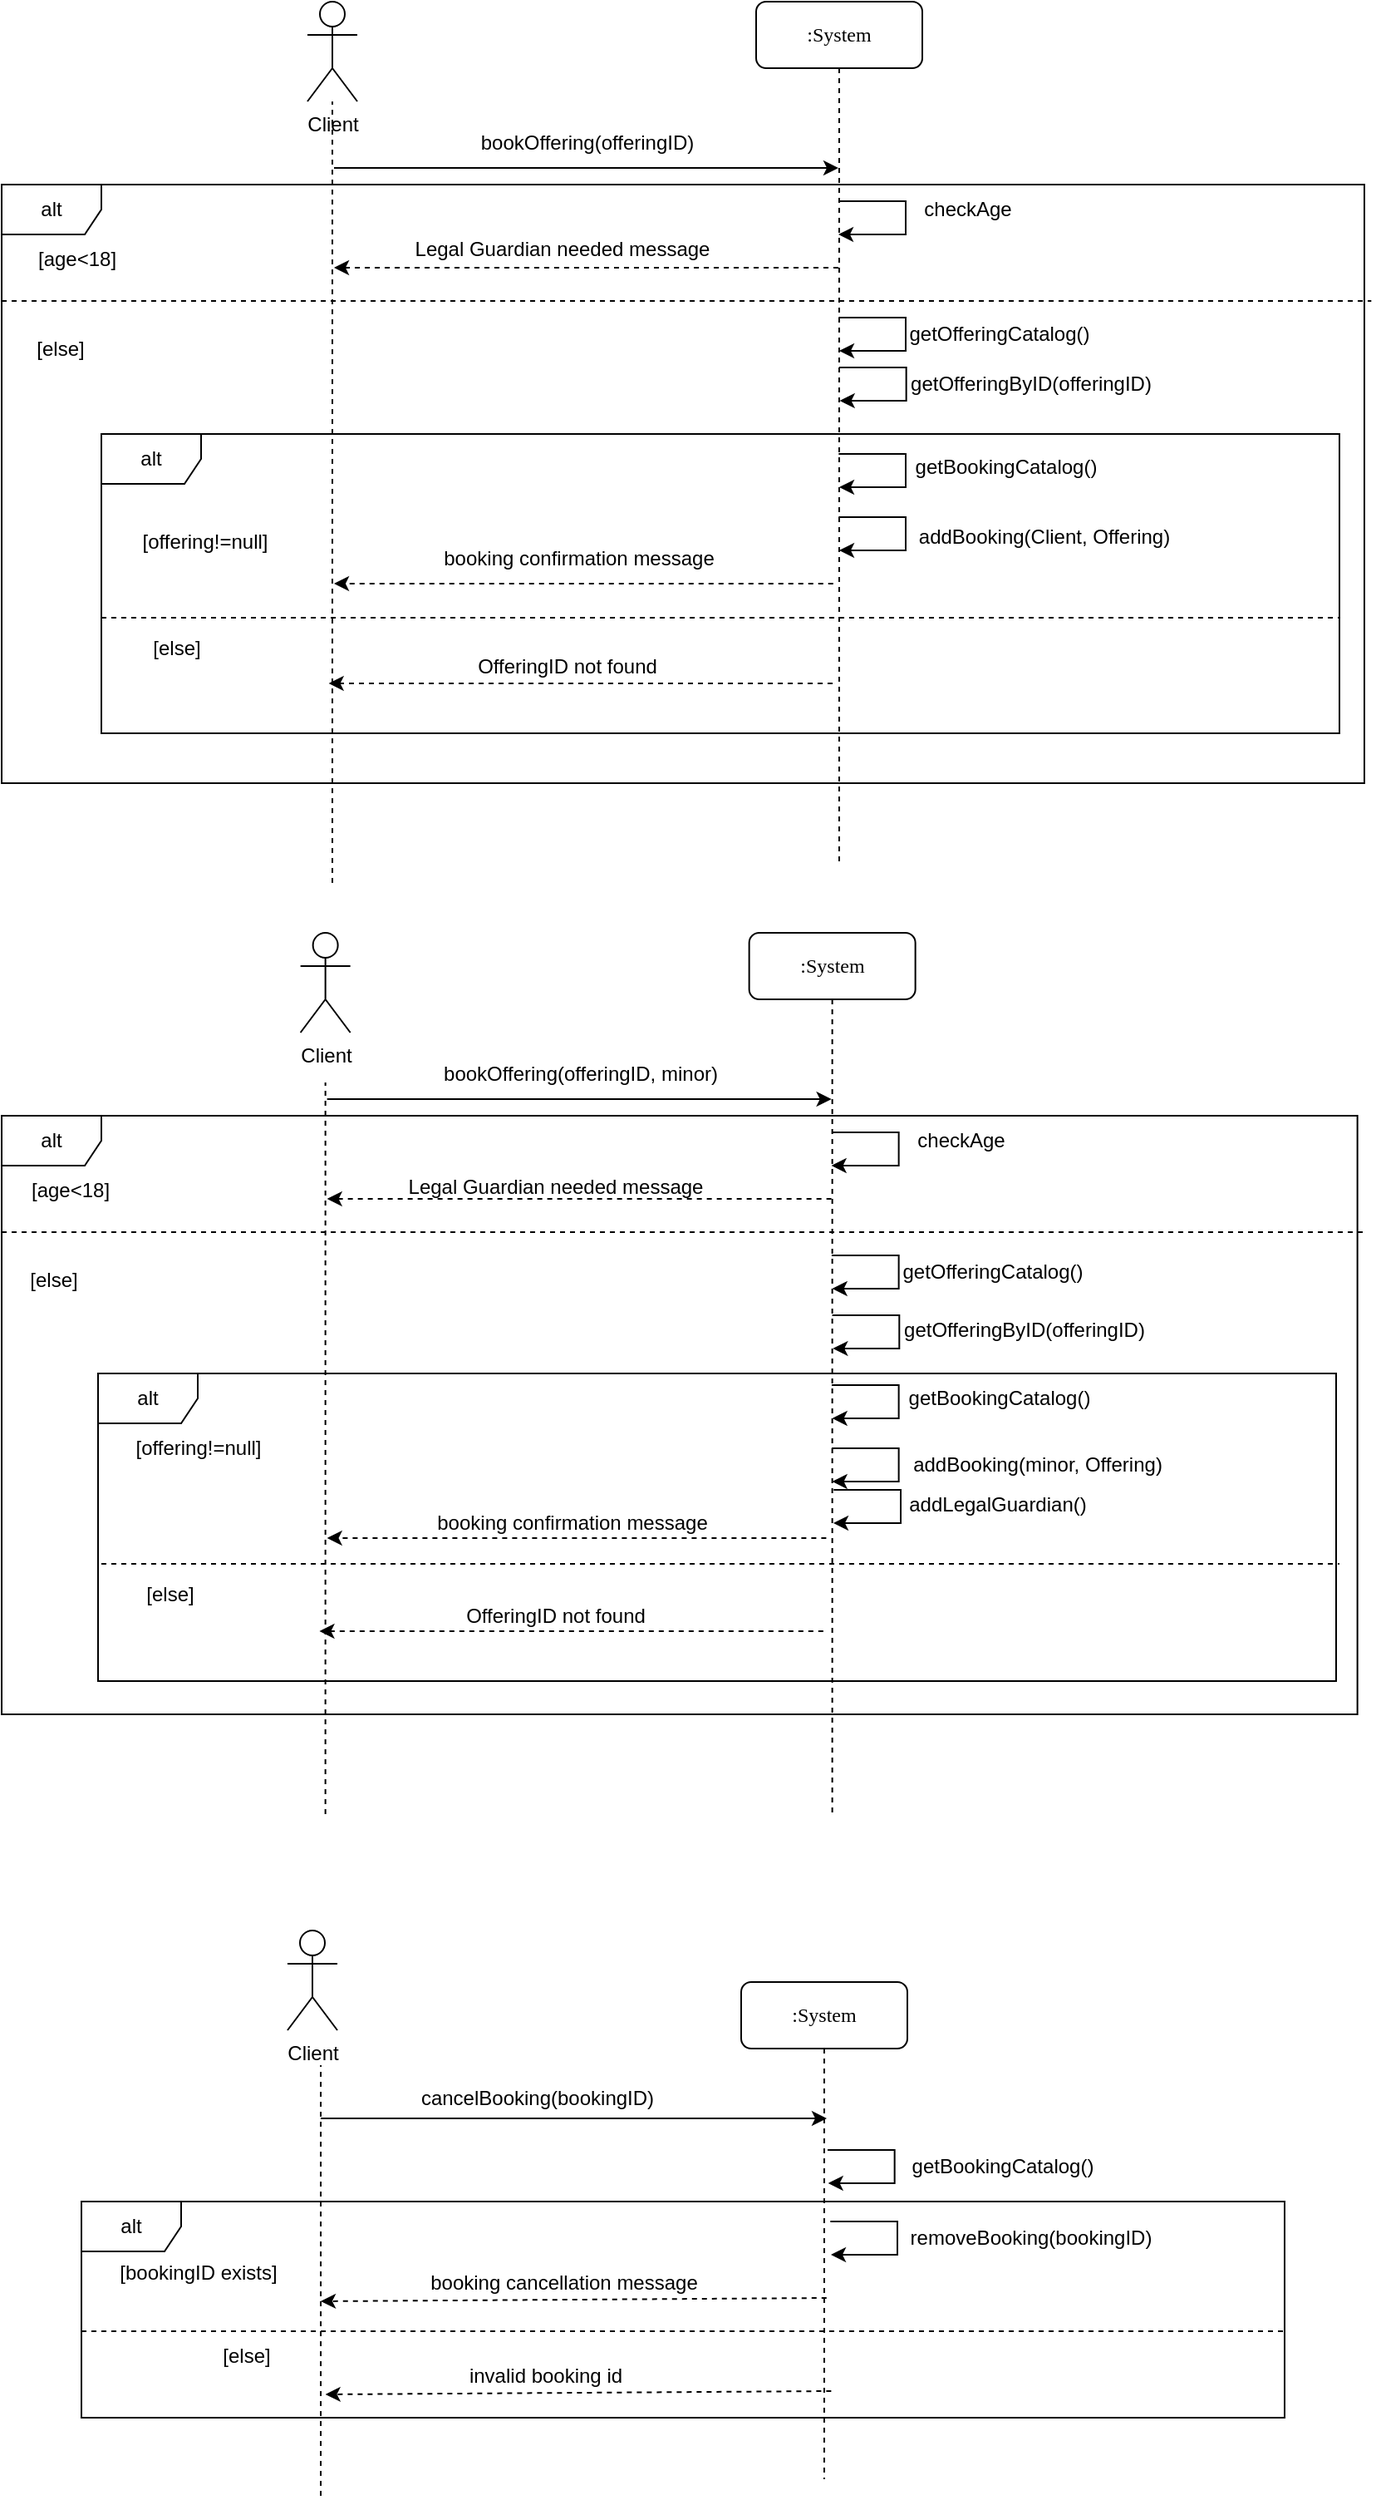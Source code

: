 <mxfile version="24.8.3">
  <diagram name="Page-1" id="13e1069c-82ec-6db2-03f1-153e76fe0fe0">
    <mxGraphModel dx="1434" dy="1595" grid="1" gridSize="10" guides="1" tooltips="1" connect="1" arrows="1" fold="1" page="1" pageScale="1" pageWidth="1100" pageHeight="850" background="none" math="0" shadow="0">
      <root>
        <mxCell id="0" />
        <mxCell id="1" parent="0" />
        <mxCell id="7baba1c4bc27f4b0-4" value=":System" style="shape=umlLifeline;perimeter=lifelinePerimeter;whiteSpace=wrap;html=1;container=1;collapsible=0;recursiveResize=0;outlineConnect=0;rounded=1;shadow=0;comic=0;labelBackgroundColor=none;strokeWidth=1;fontFamily=Verdana;fontSize=12;align=center;" parent="1" vertex="1">
          <mxGeometry x="584" y="-790" width="100" height="520" as="geometry" />
        </mxCell>
        <mxCell id="Fx4KbVEXu6mlI82oyd68-16" value="" style="endArrow=classic;html=1;rounded=0;" parent="7baba1c4bc27f4b0-4" edge="1">
          <mxGeometry width="50" height="50" relative="1" as="geometry">
            <mxPoint x="49.997" y="220" as="sourcePoint" />
            <mxPoint x="50.33" y="240" as="targetPoint" />
            <Array as="points">
              <mxPoint x="90.33" y="220" />
              <mxPoint x="90.33" y="240" />
            </Array>
          </mxGeometry>
        </mxCell>
        <mxCell id="Fx4KbVEXu6mlI82oyd68-15" value="" style="endArrow=classic;html=1;rounded=0;" parent="7baba1c4bc27f4b0-4" edge="1">
          <mxGeometry width="50" height="50" relative="1" as="geometry">
            <mxPoint x="49.667" y="120" as="sourcePoint" />
            <mxPoint x="49.5" y="140" as="targetPoint" />
            <Array as="points">
              <mxPoint x="90" y="120" />
              <mxPoint x="90" y="140" />
            </Array>
          </mxGeometry>
        </mxCell>
        <mxCell id="Fx4KbVEXu6mlI82oyd68-8" value="" style="endArrow=none;dashed=1;html=1;rounded=0;" parent="1" source="Fx4KbVEXu6mlI82oyd68-10" edge="1">
          <mxGeometry width="50" height="50" relative="1" as="geometry">
            <mxPoint x="324" y="-360" as="sourcePoint" />
            <mxPoint x="324" y="-730" as="targetPoint" />
          </mxGeometry>
        </mxCell>
        <mxCell id="Fx4KbVEXu6mlI82oyd68-9" value="" style="endArrow=none;dashed=1;html=1;rounded=0;" parent="1" target="Fx4KbVEXu6mlI82oyd68-10" edge="1">
          <mxGeometry width="50" height="50" relative="1" as="geometry">
            <mxPoint x="329" y="-260" as="sourcePoint" />
            <mxPoint x="329" y="-700" as="targetPoint" />
          </mxGeometry>
        </mxCell>
        <mxCell id="Fx4KbVEXu6mlI82oyd68-10" value="Client" style="shape=umlActor;verticalLabelPosition=bottom;verticalAlign=top;html=1;outlineConnect=0;" parent="1" vertex="1">
          <mxGeometry x="314" y="-790" width="30" height="60" as="geometry" />
        </mxCell>
        <mxCell id="Fx4KbVEXu6mlI82oyd68-13" value="" style="endArrow=classic;html=1;rounded=0;" parent="1" edge="1">
          <mxGeometry width="50" height="50" relative="1" as="geometry">
            <mxPoint x="330" y="-690" as="sourcePoint" />
            <mxPoint x="633.5" y="-690" as="targetPoint" />
          </mxGeometry>
        </mxCell>
        <mxCell id="Fx4KbVEXu6mlI82oyd68-14" value="bookOffering(offeringID)" style="text;html=1;align=center;verticalAlign=middle;resizable=0;points=[];autosize=1;strokeColor=none;fillColor=none;" parent="1" vertex="1">
          <mxGeometry x="407" y="-720" width="150" height="30" as="geometry" />
        </mxCell>
        <mxCell id="Fx4KbVEXu6mlI82oyd68-17" value="checkAge" style="text;html=1;align=center;verticalAlign=middle;resizable=0;points=[];autosize=1;strokeColor=none;fillColor=none;" parent="1" vertex="1">
          <mxGeometry x="671" y="-680" width="80" height="30" as="geometry" />
        </mxCell>
        <mxCell id="Fx4KbVEXu6mlI82oyd68-18" value="getOfferingByID(offeringID)" style="text;html=1;align=center;verticalAlign=middle;resizable=0;points=[];autosize=1;strokeColor=none;fillColor=none;" parent="1" vertex="1">
          <mxGeometry x="664" y="-575" width="170" height="30" as="geometry" />
        </mxCell>
        <mxCell id="Fx4KbVEXu6mlI82oyd68-19" value="" style="endArrow=classic;html=1;rounded=0;" parent="1" edge="1">
          <mxGeometry width="50" height="50" relative="1" as="geometry">
            <mxPoint x="633.667" y="-518" as="sourcePoint" />
            <mxPoint x="634" y="-498" as="targetPoint" />
            <Array as="points">
              <mxPoint x="674" y="-518" />
              <mxPoint x="674" y="-498" />
            </Array>
          </mxGeometry>
        </mxCell>
        <mxCell id="Fx4KbVEXu6mlI82oyd68-20" value="getBookingCatalog()" style="text;html=1;align=center;verticalAlign=middle;resizable=0;points=[];autosize=1;strokeColor=none;fillColor=none;" parent="1" vertex="1">
          <mxGeometry x="664" y="-525" width="140" height="30" as="geometry" />
        </mxCell>
        <mxCell id="Fx4KbVEXu6mlI82oyd68-29" value="alt" style="shape=umlFrame;whiteSpace=wrap;html=1;pointerEvents=0;" parent="1" vertex="1">
          <mxGeometry x="130" y="-680" width="820" height="360" as="geometry" />
        </mxCell>
        <mxCell id="Fx4KbVEXu6mlI82oyd68-32" value="[else]" style="text;html=1;align=center;verticalAlign=middle;resizable=0;points=[];autosize=1;strokeColor=none;fillColor=none;" parent="1" vertex="1">
          <mxGeometry x="140" y="-596" width="50" height="30" as="geometry" />
        </mxCell>
        <mxCell id="giZi3sO-TTmVDWN61RLp-1" value=":System" style="shape=umlLifeline;perimeter=lifelinePerimeter;whiteSpace=wrap;html=1;container=1;collapsible=0;recursiveResize=0;outlineConnect=0;rounded=1;shadow=0;comic=0;labelBackgroundColor=none;strokeWidth=1;fontFamily=Verdana;fontSize=12;align=center;" parent="1" vertex="1">
          <mxGeometry x="575" y="401" width="100" height="299" as="geometry" />
        </mxCell>
        <mxCell id="giZi3sO-TTmVDWN61RLp-8" value="" style="endArrow=none;dashed=1;html=1;rounded=0;" parent="1" edge="1">
          <mxGeometry width="50" height="50" relative="1" as="geometry">
            <mxPoint x="322" y="710" as="sourcePoint" />
            <mxPoint x="322" y="451" as="targetPoint" />
          </mxGeometry>
        </mxCell>
        <mxCell id="giZi3sO-TTmVDWN61RLp-9" value="Client" style="shape=umlActor;verticalLabelPosition=bottom;verticalAlign=top;html=1;outlineConnect=0;" parent="1" vertex="1">
          <mxGeometry x="302" y="370" width="30" height="60" as="geometry" />
        </mxCell>
        <mxCell id="giZi3sO-TTmVDWN61RLp-12" value="" style="endArrow=classic;html=1;rounded=0;" parent="1" edge="1">
          <mxGeometry width="50" height="50" relative="1" as="geometry">
            <mxPoint x="322" y="483" as="sourcePoint" />
            <mxPoint x="626.5" y="483" as="targetPoint" />
          </mxGeometry>
        </mxCell>
        <mxCell id="giZi3sO-TTmVDWN61RLp-13" value="" style="endArrow=classic;html=1;rounded=0;" parent="1" edge="1">
          <mxGeometry width="50" height="50" relative="1" as="geometry">
            <mxPoint x="626.997" y="502" as="sourcePoint" />
            <mxPoint x="627.33" y="522" as="targetPoint" />
            <Array as="points">
              <mxPoint x="667.33" y="502" />
              <mxPoint x="667.33" y="522" />
            </Array>
          </mxGeometry>
        </mxCell>
        <mxCell id="giZi3sO-TTmVDWN61RLp-14" value="cancelBooking(bookingID)" style="text;html=1;align=center;verticalAlign=middle;resizable=0;points=[];autosize=1;strokeColor=none;fillColor=none;" parent="1" vertex="1">
          <mxGeometry x="367" y="456" width="170" height="30" as="geometry" />
        </mxCell>
        <mxCell id="giZi3sO-TTmVDWN61RLp-15" value="getBookingCatalog()" style="text;html=1;align=center;verticalAlign=middle;resizable=0;points=[];autosize=1;strokeColor=none;fillColor=none;" parent="1" vertex="1">
          <mxGeometry x="662" y="497" width="140" height="30" as="geometry" />
        </mxCell>
        <mxCell id="giZi3sO-TTmVDWN61RLp-16" value="alt" style="shape=umlFrame;whiteSpace=wrap;html=1;pointerEvents=0;" parent="1" vertex="1">
          <mxGeometry x="178" y="533" width="724" height="130" as="geometry" />
        </mxCell>
        <mxCell id="giZi3sO-TTmVDWN61RLp-17" value="[bookingID exists]" style="text;html=1;align=center;verticalAlign=middle;resizable=0;points=[];autosize=1;strokeColor=none;fillColor=none;" parent="1" vertex="1">
          <mxGeometry x="188" y="561" width="120" height="30" as="geometry" />
        </mxCell>
        <mxCell id="giZi3sO-TTmVDWN61RLp-18" value="" style="line;strokeWidth=1;fillColor=none;align=left;verticalAlign=middle;spacingTop=-1;spacingLeft=3;spacingRight=3;rotatable=0;labelPosition=right;points=[];portConstraint=eastwest;strokeColor=inherit;dashed=1;" parent="1" vertex="1">
          <mxGeometry x="178" y="607" width="724" height="8" as="geometry" />
        </mxCell>
        <mxCell id="giZi3sO-TTmVDWN61RLp-19" value="[else]" style="text;html=1;align=center;verticalAlign=middle;resizable=0;points=[];autosize=1;strokeColor=none;fillColor=none;" parent="1" vertex="1">
          <mxGeometry x="252" y="611" width="50" height="30" as="geometry" />
        </mxCell>
        <mxCell id="giZi3sO-TTmVDWN61RLp-20" value="" style="endArrow=classic;html=1;rounded=0;" parent="1" edge="1">
          <mxGeometry width="50" height="50" relative="1" as="geometry">
            <mxPoint x="628.667" y="545" as="sourcePoint" />
            <mxPoint x="629" y="565" as="targetPoint" />
            <Array as="points">
              <mxPoint x="669" y="545" />
              <mxPoint x="669" y="565" />
            </Array>
          </mxGeometry>
        </mxCell>
        <mxCell id="giZi3sO-TTmVDWN61RLp-21" value="" style="endArrow=classic;html=1;rounded=0;dashed=1;" parent="1" edge="1">
          <mxGeometry width="50" height="50" relative="1" as="geometry">
            <mxPoint x="626.38" y="591" as="sourcePoint" />
            <mxPoint x="322" y="593" as="targetPoint" />
          </mxGeometry>
        </mxCell>
        <mxCell id="giZi3sO-TTmVDWN61RLp-22" value="removeBooking(bookingID)" style="text;html=1;align=center;verticalAlign=middle;resizable=0;points=[];autosize=1;strokeColor=none;fillColor=none;" parent="1" vertex="1">
          <mxGeometry x="663.82" y="540" width="170" height="30" as="geometry" />
        </mxCell>
        <mxCell id="giZi3sO-TTmVDWN61RLp-23" value="invalid booking id" style="text;html=1;align=center;verticalAlign=middle;resizable=0;points=[];autosize=1;strokeColor=none;fillColor=none;" parent="1" vertex="1">
          <mxGeometry x="397" y="623" width="120" height="30" as="geometry" />
        </mxCell>
        <mxCell id="giZi3sO-TTmVDWN61RLp-24" value="" style="endArrow=classic;html=1;rounded=0;dashed=1;" parent="1" edge="1">
          <mxGeometry width="50" height="50" relative="1" as="geometry">
            <mxPoint x="629.19" y="647" as="sourcePoint" />
            <mxPoint x="324.81" y="649" as="targetPoint" />
          </mxGeometry>
        </mxCell>
        <mxCell id="giZi3sO-TTmVDWN61RLp-25" value="booking cancellation message" style="text;html=1;align=center;verticalAlign=middle;resizable=0;points=[];autosize=1;strokeColor=none;fillColor=none;" parent="1" vertex="1">
          <mxGeometry x="373" y="567" width="190" height="30" as="geometry" />
        </mxCell>
        <mxCell id="OwT-2eTWdiVbE4dqZVUs-1" value="[age&amp;lt;18]" style="text;html=1;align=center;verticalAlign=middle;resizable=0;points=[];autosize=1;strokeColor=none;fillColor=none;" parent="1" vertex="1">
          <mxGeometry x="140" y="-650" width="70" height="30" as="geometry" />
        </mxCell>
        <mxCell id="OwT-2eTWdiVbE4dqZVUs-3" value="" style="endArrow=none;dashed=1;html=1;rounded=0;entryX=1.006;entryY=0.368;entryDx=0;entryDy=0;entryPerimeter=0;" parent="1" edge="1">
          <mxGeometry width="50" height="50" relative="1" as="geometry">
            <mxPoint x="130" y="-610" as="sourcePoint" />
            <mxPoint x="954.176" y="-610" as="targetPoint" />
          </mxGeometry>
        </mxCell>
        <mxCell id="OwT-2eTWdiVbE4dqZVUs-4" value="" style="endArrow=classic;html=1;rounded=0;dashed=1;" parent="1" source="7baba1c4bc27f4b0-4" edge="1">
          <mxGeometry width="50" height="50" relative="1" as="geometry">
            <mxPoint x="520" y="-590" as="sourcePoint" />
            <mxPoint x="330" y="-630" as="targetPoint" />
          </mxGeometry>
        </mxCell>
        <mxCell id="OwT-2eTWdiVbE4dqZVUs-5" value="Legal Guardian needed message" style="text;html=1;align=center;verticalAlign=middle;resizable=0;points=[];autosize=1;strokeColor=none;fillColor=none;" parent="1" vertex="1">
          <mxGeometry x="362" y="-656" width="210" height="30" as="geometry" />
        </mxCell>
        <mxCell id="OwT-2eTWdiVbE4dqZVUs-9" value="" style="endArrow=classic;html=1;rounded=0;" parent="1" edge="1">
          <mxGeometry width="50" height="50" relative="1" as="geometry">
            <mxPoint x="633.667" y="-600" as="sourcePoint" />
            <mxPoint x="634" y="-580" as="targetPoint" />
            <Array as="points">
              <mxPoint x="674" y="-600" />
              <mxPoint x="674" y="-580" />
            </Array>
          </mxGeometry>
        </mxCell>
        <mxCell id="OwT-2eTWdiVbE4dqZVUs-10" value="getOfferingCatalog()" style="edgeLabel;html=1;align=center;verticalAlign=middle;resizable=0;points=[];fontSize=12;" parent="OwT-2eTWdiVbE4dqZVUs-9" vertex="1" connectable="0">
          <mxGeometry x="-0.036" y="8" relative="1" as="geometry">
            <mxPoint x="48" y="2" as="offset" />
          </mxGeometry>
        </mxCell>
        <mxCell id="OwT-2eTWdiVbE4dqZVUs-13" value="" style="endArrow=classic;html=1;rounded=0;" parent="1" edge="1">
          <mxGeometry width="50" height="50" relative="1" as="geometry">
            <mxPoint x="633.667" y="-480" as="sourcePoint" />
            <mxPoint x="634" y="-460" as="targetPoint" />
            <Array as="points">
              <mxPoint x="674" y="-480" />
              <mxPoint x="674" y="-460" />
            </Array>
          </mxGeometry>
        </mxCell>
        <mxCell id="OwT-2eTWdiVbE4dqZVUs-14" value="addBooking(Client, Offering)" style="text;html=1;align=center;verticalAlign=middle;resizable=0;points=[];autosize=1;strokeColor=none;fillColor=none;" parent="1" vertex="1">
          <mxGeometry x="667" y="-483" width="180" height="30" as="geometry" />
        </mxCell>
        <mxCell id="OwT-2eTWdiVbE4dqZVUs-15" value="" style="endArrow=classic;html=1;rounded=0;dashed=1;" parent="1" edge="1">
          <mxGeometry width="50" height="50" relative="1" as="geometry">
            <mxPoint x="630.38" y="-440" as="sourcePoint" />
            <mxPoint x="330" y="-440" as="targetPoint" />
          </mxGeometry>
        </mxCell>
        <mxCell id="OwT-2eTWdiVbE4dqZVUs-16" value="booking confirmation message" style="text;html=1;align=center;verticalAlign=middle;resizable=0;points=[];autosize=1;strokeColor=none;fillColor=none;" parent="1" vertex="1">
          <mxGeometry x="382" y="-470" width="190" height="30" as="geometry" />
        </mxCell>
        <mxCell id="OwT-2eTWdiVbE4dqZVUs-17" value="alt" style="shape=umlFrame;whiteSpace=wrap;html=1;pointerEvents=0;" parent="1" vertex="1">
          <mxGeometry x="190" y="-530" width="745" height="180" as="geometry" />
        </mxCell>
        <mxCell id="OwT-2eTWdiVbE4dqZVUs-18" value="[offering!=null]" style="text;html=1;align=center;verticalAlign=middle;resizable=0;points=[];autosize=1;strokeColor=none;fillColor=none;" parent="1" vertex="1">
          <mxGeometry x="202" y="-480" width="100" height="30" as="geometry" />
        </mxCell>
        <mxCell id="OwT-2eTWdiVbE4dqZVUs-19" value="" style="line;strokeWidth=1;fillColor=none;align=left;verticalAlign=middle;spacingTop=-1;spacingLeft=3;spacingRight=3;rotatable=0;labelPosition=right;points=[];portConstraint=eastwest;strokeColor=inherit;dashed=1;" parent="1" vertex="1">
          <mxGeometry x="190" y="-429" width="745" height="19" as="geometry" />
        </mxCell>
        <mxCell id="OwT-2eTWdiVbE4dqZVUs-20" value="&lt;div&gt;&lt;br&gt;&lt;/div&gt;&lt;div&gt;[else]&lt;br&gt;&lt;/div&gt;" style="text;html=1;align=center;verticalAlign=middle;resizable=0;points=[];autosize=1;strokeColor=none;fillColor=none;" parent="1" vertex="1">
          <mxGeometry x="210" y="-429" width="50" height="40" as="geometry" />
        </mxCell>
        <mxCell id="OwT-2eTWdiVbE4dqZVUs-22" value="" style="endArrow=classic;html=1;rounded=0;dashed=1;" parent="1" edge="1">
          <mxGeometry width="50" height="50" relative="1" as="geometry">
            <mxPoint x="630" y="-380" as="sourcePoint" />
            <mxPoint x="326.81" y="-380" as="targetPoint" />
          </mxGeometry>
        </mxCell>
        <mxCell id="OwT-2eTWdiVbE4dqZVUs-23" value="OfferingID not found" style="text;html=1;align=center;verticalAlign=middle;resizable=0;points=[];autosize=1;strokeColor=none;fillColor=none;" parent="1" vertex="1">
          <mxGeometry x="405" y="-405" width="130" height="30" as="geometry" />
        </mxCell>
        <mxCell id="OwT-2eTWdiVbE4dqZVUs-84" value=":System" style="shape=umlLifeline;perimeter=lifelinePerimeter;whiteSpace=wrap;html=1;container=1;collapsible=0;recursiveResize=0;outlineConnect=0;rounded=1;shadow=0;comic=0;labelBackgroundColor=none;strokeWidth=1;fontFamily=Verdana;fontSize=12;align=center;" parent="1" vertex="1">
          <mxGeometry x="579.82" y="-230" width="100" height="530" as="geometry" />
        </mxCell>
        <mxCell id="OwT-2eTWdiVbE4dqZVUs-85" value="" style="endArrow=classic;html=1;rounded=0;" parent="OwT-2eTWdiVbE4dqZVUs-84" edge="1">
          <mxGeometry width="50" height="50" relative="1" as="geometry">
            <mxPoint x="49.997" y="230" as="sourcePoint" />
            <mxPoint x="50.33" y="250" as="targetPoint" />
            <Array as="points">
              <mxPoint x="90.33" y="230" />
              <mxPoint x="90.33" y="250" />
            </Array>
          </mxGeometry>
        </mxCell>
        <mxCell id="OwT-2eTWdiVbE4dqZVUs-86" value="" style="endArrow=classic;html=1;rounded=0;" parent="OwT-2eTWdiVbE4dqZVUs-84" edge="1">
          <mxGeometry width="50" height="50" relative="1" as="geometry">
            <mxPoint x="49.667" y="120" as="sourcePoint" />
            <mxPoint x="49.5" y="140" as="targetPoint" />
            <Array as="points">
              <mxPoint x="90" y="120" />
              <mxPoint x="90" y="140" />
            </Array>
          </mxGeometry>
        </mxCell>
        <mxCell id="OwT-2eTWdiVbE4dqZVUs-87" value="" style="endArrow=none;dashed=1;html=1;rounded=0;" parent="1" source="OwT-2eTWdiVbE4dqZVUs-89" edge="1">
          <mxGeometry width="50" height="50" relative="1" as="geometry">
            <mxPoint x="319.82" y="200" as="sourcePoint" />
            <mxPoint x="319.82" y="-170" as="targetPoint" />
          </mxGeometry>
        </mxCell>
        <mxCell id="OwT-2eTWdiVbE4dqZVUs-88" value="" style="endArrow=none;dashed=1;html=1;rounded=0;" parent="1" edge="1">
          <mxGeometry width="50" height="50" relative="1" as="geometry">
            <mxPoint x="324.82" y="300" as="sourcePoint" />
            <mxPoint x="324.82" y="-140" as="targetPoint" />
          </mxGeometry>
        </mxCell>
        <mxCell id="OwT-2eTWdiVbE4dqZVUs-89" value="Client" style="shape=umlActor;verticalLabelPosition=bottom;verticalAlign=top;html=1;outlineConnect=0;" parent="1" vertex="1">
          <mxGeometry x="309.82" y="-230" width="30" height="60" as="geometry" />
        </mxCell>
        <mxCell id="OwT-2eTWdiVbE4dqZVUs-90" value="" style="endArrow=classic;html=1;rounded=0;" parent="1" edge="1">
          <mxGeometry width="50" height="50" relative="1" as="geometry">
            <mxPoint x="325.82" y="-130" as="sourcePoint" />
            <mxPoint x="629.32" y="-130" as="targetPoint" />
          </mxGeometry>
        </mxCell>
        <mxCell id="OwT-2eTWdiVbE4dqZVUs-91" value="bookOffering(offeringID, minor)" style="text;html=1;align=center;verticalAlign=middle;resizable=0;points=[];autosize=1;strokeColor=none;fillColor=none;" parent="1" vertex="1">
          <mxGeometry x="382.82" y="-160" width="190" height="30" as="geometry" />
        </mxCell>
        <mxCell id="OwT-2eTWdiVbE4dqZVUs-92" value="checkAge" style="text;html=1;align=center;verticalAlign=middle;resizable=0;points=[];autosize=1;strokeColor=none;fillColor=none;" parent="1" vertex="1">
          <mxGeometry x="666.82" y="-120" width="80" height="30" as="geometry" />
        </mxCell>
        <mxCell id="OwT-2eTWdiVbE4dqZVUs-93" value="getOfferingByID(offeringID)" style="text;html=1;align=center;verticalAlign=middle;resizable=0;points=[];autosize=1;strokeColor=none;fillColor=none;" parent="1" vertex="1">
          <mxGeometry x="659.82" y="-6" width="170" height="30" as="geometry" />
        </mxCell>
        <mxCell id="OwT-2eTWdiVbE4dqZVUs-94" value="" style="endArrow=classic;html=1;rounded=0;" parent="1" edge="1">
          <mxGeometry width="50" height="50" relative="1" as="geometry">
            <mxPoint x="629.487" y="42" as="sourcePoint" />
            <mxPoint x="629.82" y="62" as="targetPoint" />
            <Array as="points">
              <mxPoint x="669.82" y="42" />
              <mxPoint x="669.82" y="62" />
            </Array>
          </mxGeometry>
        </mxCell>
        <mxCell id="OwT-2eTWdiVbE4dqZVUs-95" value="getBookingCatalog()" style="text;html=1;align=center;verticalAlign=middle;resizable=0;points=[];autosize=1;strokeColor=none;fillColor=none;" parent="1" vertex="1">
          <mxGeometry x="659.82" y="35" width="140" height="30" as="geometry" />
        </mxCell>
        <mxCell id="OwT-2eTWdiVbE4dqZVUs-96" value="alt" style="shape=umlFrame;whiteSpace=wrap;html=1;pointerEvents=0;" parent="1" vertex="1">
          <mxGeometry x="130" y="-120" width="815.82" height="360" as="geometry" />
        </mxCell>
        <mxCell id="OwT-2eTWdiVbE4dqZVUs-97" value="[else]" style="text;html=1;align=center;verticalAlign=middle;resizable=0;points=[];autosize=1;strokeColor=none;fillColor=none;" parent="1" vertex="1">
          <mxGeometry x="135.82" y="-36" width="50" height="30" as="geometry" />
        </mxCell>
        <mxCell id="OwT-2eTWdiVbE4dqZVUs-98" value="[age&amp;lt;18]" style="text;html=1;align=center;verticalAlign=middle;resizable=0;points=[];autosize=1;strokeColor=none;fillColor=none;" parent="1" vertex="1">
          <mxGeometry x="135.82" y="-90" width="70" height="30" as="geometry" />
        </mxCell>
        <mxCell id="OwT-2eTWdiVbE4dqZVUs-99" value="" style="endArrow=none;dashed=1;html=1;rounded=0;entryX=1.006;entryY=0.368;entryDx=0;entryDy=0;entryPerimeter=0;" parent="1" edge="1">
          <mxGeometry width="50" height="50" relative="1" as="geometry">
            <mxPoint x="130" y="-50" as="sourcePoint" />
            <mxPoint x="949.996" y="-50" as="targetPoint" />
          </mxGeometry>
        </mxCell>
        <mxCell id="OwT-2eTWdiVbE4dqZVUs-100" value="" style="endArrow=classic;html=1;rounded=0;dashed=1;" parent="1" source="OwT-2eTWdiVbE4dqZVUs-84" edge="1">
          <mxGeometry width="50" height="50" relative="1" as="geometry">
            <mxPoint x="515.82" y="-30" as="sourcePoint" />
            <mxPoint x="325.82" y="-70" as="targetPoint" />
          </mxGeometry>
        </mxCell>
        <mxCell id="OwT-2eTWdiVbE4dqZVUs-101" value="Legal Guardian needed message" style="text;html=1;align=center;verticalAlign=middle;resizable=0;points=[];autosize=1;strokeColor=none;fillColor=none;" parent="1" vertex="1">
          <mxGeometry x="357.82" y="-92" width="210" height="30" as="geometry" />
        </mxCell>
        <mxCell id="OwT-2eTWdiVbE4dqZVUs-102" value="" style="endArrow=classic;html=1;rounded=0;" parent="1" edge="1">
          <mxGeometry width="50" height="50" relative="1" as="geometry">
            <mxPoint x="629.487" y="-36" as="sourcePoint" />
            <mxPoint x="629.82" y="-16" as="targetPoint" />
            <Array as="points">
              <mxPoint x="669.82" y="-36" />
              <mxPoint x="669.82" y="-16" />
            </Array>
          </mxGeometry>
        </mxCell>
        <mxCell id="OwT-2eTWdiVbE4dqZVUs-103" value="getOfferingCatalog()" style="edgeLabel;html=1;align=center;verticalAlign=middle;resizable=0;points=[];fontSize=12;" parent="OwT-2eTWdiVbE4dqZVUs-102" vertex="1" connectable="0">
          <mxGeometry x="-0.036" y="8" relative="1" as="geometry">
            <mxPoint x="48" y="2" as="offset" />
          </mxGeometry>
        </mxCell>
        <mxCell id="OwT-2eTWdiVbE4dqZVUs-104" value="" style="endArrow=classic;html=1;rounded=0;" parent="1" edge="1">
          <mxGeometry width="50" height="50" relative="1" as="geometry">
            <mxPoint x="629.487" y="80" as="sourcePoint" />
            <mxPoint x="629.82" y="100" as="targetPoint" />
            <Array as="points">
              <mxPoint x="669.82" y="80" />
              <mxPoint x="669.82" y="100" />
            </Array>
          </mxGeometry>
        </mxCell>
        <mxCell id="OwT-2eTWdiVbE4dqZVUs-105" value="addBooking(minor, Offering)" style="text;html=1;align=center;verticalAlign=middle;resizable=0;points=[];autosize=1;strokeColor=none;fillColor=none;" parent="1" vertex="1">
          <mxGeometry x="662.82" y="75" width="180" height="30" as="geometry" />
        </mxCell>
        <mxCell id="OwT-2eTWdiVbE4dqZVUs-106" value="" style="endArrow=classic;html=1;rounded=0;dashed=1;" parent="1" edge="1">
          <mxGeometry width="50" height="50" relative="1" as="geometry">
            <mxPoint x="626.2" y="134" as="sourcePoint" />
            <mxPoint x="325.82" y="134" as="targetPoint" />
          </mxGeometry>
        </mxCell>
        <mxCell id="OwT-2eTWdiVbE4dqZVUs-107" value="booking confirmation message" style="text;html=1;align=center;verticalAlign=middle;resizable=0;points=[];autosize=1;strokeColor=none;fillColor=none;" parent="1" vertex="1">
          <mxGeometry x="377.82" y="110" width="190" height="30" as="geometry" />
        </mxCell>
        <mxCell id="OwT-2eTWdiVbE4dqZVUs-108" value="alt" style="shape=umlFrame;whiteSpace=wrap;html=1;pointerEvents=0;" parent="1" vertex="1">
          <mxGeometry x="188" y="35" width="745" height="185" as="geometry" />
        </mxCell>
        <mxCell id="OwT-2eTWdiVbE4dqZVUs-109" value="[offering!=null]" style="text;html=1;align=center;verticalAlign=middle;resizable=0;points=[];autosize=1;strokeColor=none;fillColor=none;" parent="1" vertex="1">
          <mxGeometry x="198" y="65" width="100" height="30" as="geometry" />
        </mxCell>
        <mxCell id="OwT-2eTWdiVbE4dqZVUs-110" value="" style="line;strokeWidth=1;fillColor=none;align=left;verticalAlign=middle;spacingTop=-1;spacingLeft=3;spacingRight=3;rotatable=0;labelPosition=right;points=[];portConstraint=eastwest;strokeColor=inherit;dashed=1;" parent="1" vertex="1">
          <mxGeometry x="190" y="140" width="745" height="19" as="geometry" />
        </mxCell>
        <mxCell id="OwT-2eTWdiVbE4dqZVUs-111" value="&lt;div&gt;&lt;br&gt;&lt;/div&gt;&lt;div&gt;[else]&lt;br&gt;&lt;/div&gt;" style="text;html=1;align=center;verticalAlign=middle;resizable=0;points=[];autosize=1;strokeColor=none;fillColor=none;" parent="1" vertex="1">
          <mxGeometry x="205.82" y="140" width="50" height="40" as="geometry" />
        </mxCell>
        <mxCell id="OwT-2eTWdiVbE4dqZVUs-112" value="" style="endArrow=classic;html=1;rounded=0;dashed=1;" parent="1" edge="1">
          <mxGeometry width="50" height="50" relative="1" as="geometry">
            <mxPoint x="624.42" y="190" as="sourcePoint" />
            <mxPoint x="321.23" y="190" as="targetPoint" />
          </mxGeometry>
        </mxCell>
        <mxCell id="OwT-2eTWdiVbE4dqZVUs-113" value="OfferingID not found" style="text;html=1;align=center;verticalAlign=middle;resizable=0;points=[];autosize=1;strokeColor=none;fillColor=none;" parent="1" vertex="1">
          <mxGeometry x="397.82" y="166" width="130" height="30" as="geometry" />
        </mxCell>
        <mxCell id="Cmt3Cnho217Us7-N8Gb_-2" value="" style="endArrow=classic;html=1;rounded=0;" edge="1" parent="1">
          <mxGeometry width="50" height="50" relative="1" as="geometry">
            <mxPoint x="630.667" y="105" as="sourcePoint" />
            <mxPoint x="630.5" y="125" as="targetPoint" />
            <Array as="points">
              <mxPoint x="671" y="105" />
              <mxPoint x="671" y="125" />
            </Array>
          </mxGeometry>
        </mxCell>
        <mxCell id="Cmt3Cnho217Us7-N8Gb_-5" value="addLegalGuardian()" style="text;html=1;align=center;verticalAlign=middle;resizable=0;points=[];autosize=1;strokeColor=none;fillColor=none;" vertex="1" parent="1">
          <mxGeometry x="663.82" y="99" width="130" height="30" as="geometry" />
        </mxCell>
      </root>
    </mxGraphModel>
  </diagram>
</mxfile>
